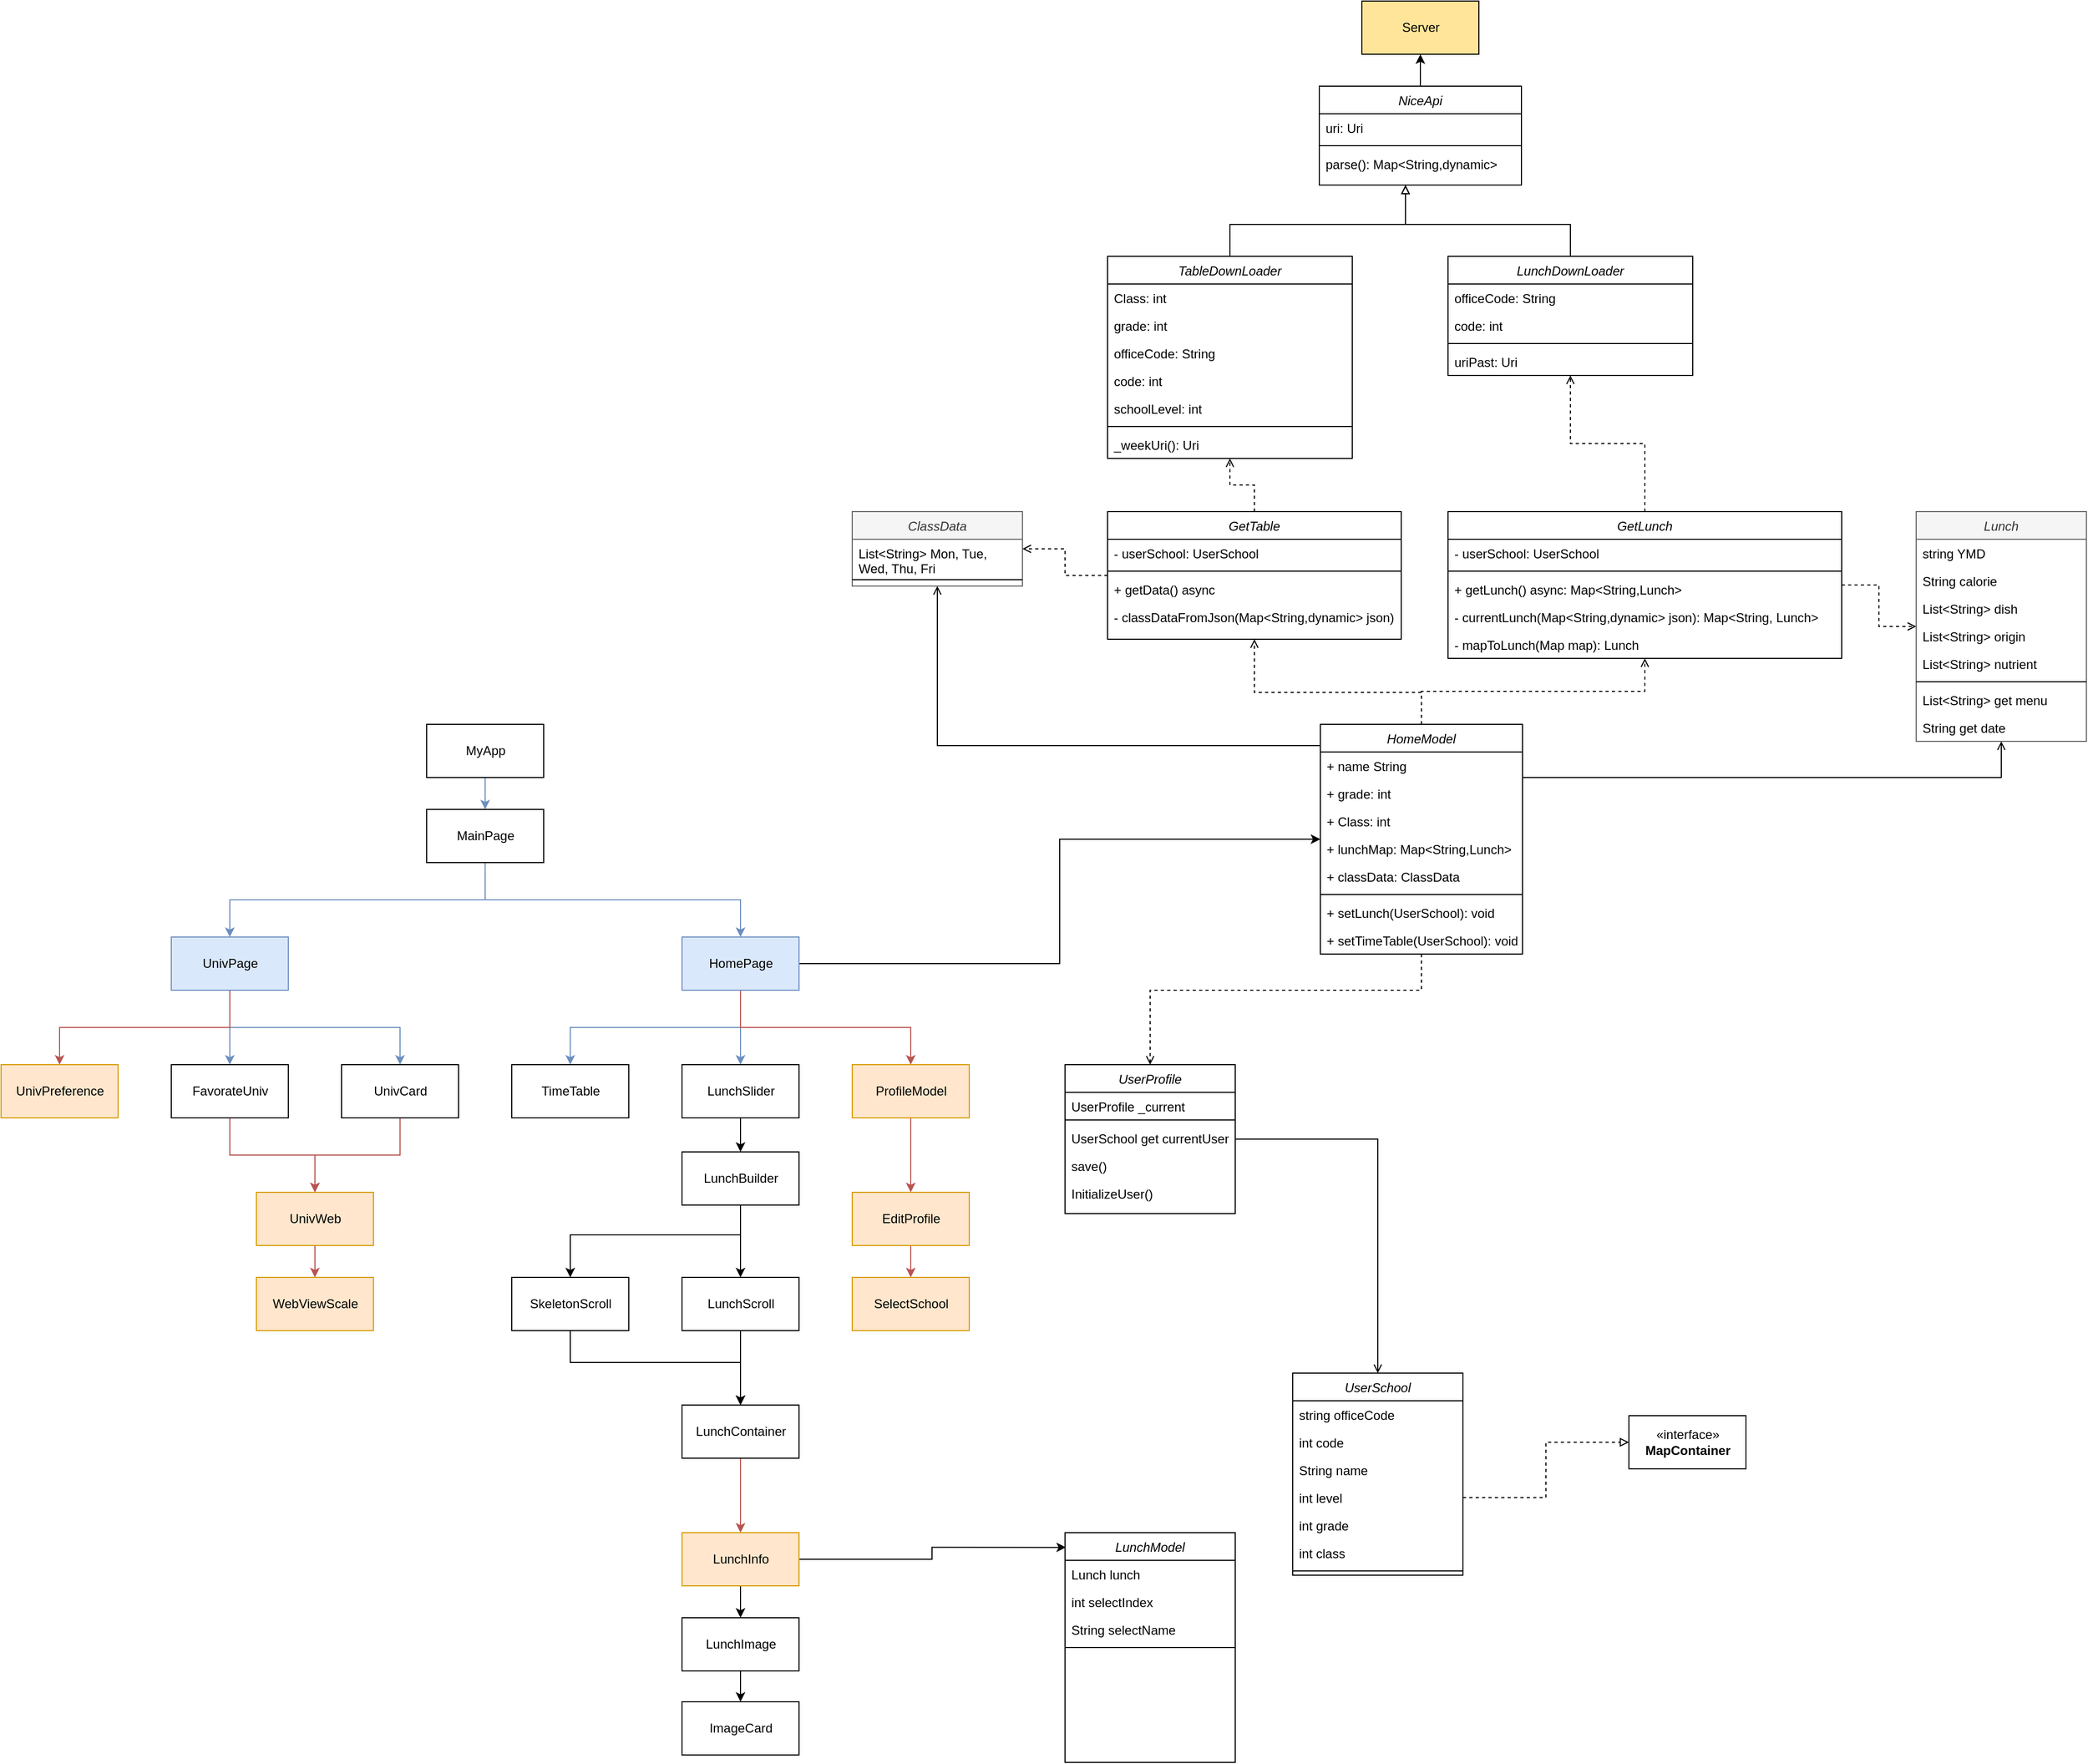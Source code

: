 <mxfile version="20.2.7" type="github">
  <diagram id="C5RBs43oDa-KdzZeNtuy" name="Page-1">
    <mxGraphModel dx="3332" dy="2103" grid="1" gridSize="10" guides="1" tooltips="1" connect="1" arrows="1" fold="1" page="1" pageScale="1" pageWidth="827" pageHeight="1169" math="0" shadow="0">
      <root>
        <mxCell id="WIyWlLk6GJQsqaUBKTNV-0" />
        <mxCell id="WIyWlLk6GJQsqaUBKTNV-1" parent="WIyWlLk6GJQsqaUBKTNV-0" />
        <mxCell id="Nad7rvxiMuao3qfoeNFn-69" style="edgeStyle=orthogonalEdgeStyle;rounded=0;orthogonalLoop=1;jettySize=auto;html=1;fontColor=default;dashed=1;endArrow=open;endFill=0;" parent="WIyWlLk6GJQsqaUBKTNV-1" source="zkfFHV4jXpPFQw0GAbJ--0" target="Nad7rvxiMuao3qfoeNFn-55" edge="1">
          <mxGeometry relative="1" as="geometry">
            <Array as="points">
              <mxPoint x="455" y="450" />
              <mxPoint x="200" y="450" />
            </Array>
          </mxGeometry>
        </mxCell>
        <mxCell id="BhXDSRWQsR7Hz8QEN3S5-113" style="edgeStyle=orthogonalEdgeStyle;rounded=0;orthogonalLoop=1;jettySize=auto;html=1;endArrow=open;endFill=0;" parent="WIyWlLk6GJQsqaUBKTNV-1" source="zkfFHV4jXpPFQw0GAbJ--0" target="Nad7rvxiMuao3qfoeNFn-20" edge="1">
          <mxGeometry relative="1" as="geometry">
            <Array as="points">
              <mxPoint x="1000" y="250" />
            </Array>
          </mxGeometry>
        </mxCell>
        <mxCell id="BhXDSRWQsR7Hz8QEN3S5-132" style="edgeStyle=orthogonalEdgeStyle;rounded=0;orthogonalLoop=1;jettySize=auto;html=1;endArrow=open;endFill=0;dashed=1;" parent="WIyWlLk6GJQsqaUBKTNV-1" source="zkfFHV4jXpPFQw0GAbJ--0" target="BhXDSRWQsR7Hz8QEN3S5-126" edge="1">
          <mxGeometry relative="1" as="geometry">
            <Array as="points">
              <mxPoint x="455" y="170" />
              <mxPoint x="298" y="170" />
            </Array>
          </mxGeometry>
        </mxCell>
        <mxCell id="BhXDSRWQsR7Hz8QEN3S5-154" style="edgeStyle=orthogonalEdgeStyle;rounded=0;orthogonalLoop=1;jettySize=auto;html=1;dashed=1;endArrow=open;endFill=0;" parent="WIyWlLk6GJQsqaUBKTNV-1" source="zkfFHV4jXpPFQw0GAbJ--0" target="BhXDSRWQsR7Hz8QEN3S5-87" edge="1">
          <mxGeometry relative="1" as="geometry" />
        </mxCell>
        <mxCell id="BhXDSRWQsR7Hz8QEN3S5-156" style="edgeStyle=orthogonalEdgeStyle;rounded=0;orthogonalLoop=1;jettySize=auto;html=1;endArrow=open;endFill=0;" parent="WIyWlLk6GJQsqaUBKTNV-1" source="zkfFHV4jXpPFQw0GAbJ--0" target="Nad7rvxiMuao3qfoeNFn-33" edge="1">
          <mxGeometry relative="1" as="geometry">
            <Array as="points">
              <mxPoint y="220" />
            </Array>
          </mxGeometry>
        </mxCell>
        <mxCell id="zkfFHV4jXpPFQw0GAbJ--0" value="HomeModel" style="swimlane;fontStyle=2;align=center;verticalAlign=top;childLayout=stackLayout;horizontal=1;startSize=26;horizontalStack=0;resizeParent=1;resizeLast=0;collapsible=1;marginBottom=0;rounded=0;shadow=0;strokeWidth=1;" parent="WIyWlLk6GJQsqaUBKTNV-1" vertex="1">
          <mxGeometry x="360" y="200" width="190" height="216" as="geometry">
            <mxRectangle x="230" y="140" width="160" height="26" as="alternateBounds" />
          </mxGeometry>
        </mxCell>
        <mxCell id="zkfFHV4jXpPFQw0GAbJ--1" value="+ name String" style="text;align=left;verticalAlign=top;spacingLeft=4;spacingRight=4;overflow=hidden;rotatable=0;points=[[0,0.5],[1,0.5]];portConstraint=eastwest;" parent="zkfFHV4jXpPFQw0GAbJ--0" vertex="1">
          <mxGeometry y="26" width="190" height="26" as="geometry" />
        </mxCell>
        <mxCell id="zkfFHV4jXpPFQw0GAbJ--2" value="+ grade: int" style="text;align=left;verticalAlign=top;spacingLeft=4;spacingRight=4;overflow=hidden;rotatable=0;points=[[0,0.5],[1,0.5]];portConstraint=eastwest;rounded=0;shadow=0;html=0;" parent="zkfFHV4jXpPFQw0GAbJ--0" vertex="1">
          <mxGeometry y="52" width="190" height="26" as="geometry" />
        </mxCell>
        <mxCell id="zkfFHV4jXpPFQw0GAbJ--3" value="+ Class: int" style="text;align=left;verticalAlign=top;spacingLeft=4;spacingRight=4;overflow=hidden;rotatable=0;points=[[0,0.5],[1,0.5]];portConstraint=eastwest;rounded=0;shadow=0;html=0;" parent="zkfFHV4jXpPFQw0GAbJ--0" vertex="1">
          <mxGeometry y="78" width="190" height="26" as="geometry" />
        </mxCell>
        <mxCell id="Nad7rvxiMuao3qfoeNFn-1" value="+ lunchMap: Map&lt;String,Lunch&gt;" style="text;align=left;verticalAlign=top;spacingLeft=4;spacingRight=4;overflow=hidden;rotatable=0;points=[[0,0.5],[1,0.5]];portConstraint=eastwest;rounded=0;shadow=0;html=0;" parent="zkfFHV4jXpPFQw0GAbJ--0" vertex="1">
          <mxGeometry y="104" width="190" height="26" as="geometry" />
        </mxCell>
        <mxCell id="Nad7rvxiMuao3qfoeNFn-2" value="+ classData: ClassData" style="text;align=left;verticalAlign=top;spacingLeft=4;spacingRight=4;overflow=hidden;rotatable=0;points=[[0,0.5],[1,0.5]];portConstraint=eastwest;rounded=0;shadow=0;html=0;" parent="zkfFHV4jXpPFQw0GAbJ--0" vertex="1">
          <mxGeometry y="130" width="190" height="26" as="geometry" />
        </mxCell>
        <mxCell id="zkfFHV4jXpPFQw0GAbJ--4" value="" style="line;html=1;strokeWidth=1;align=left;verticalAlign=middle;spacingTop=-1;spacingLeft=3;spacingRight=3;rotatable=0;labelPosition=right;points=[];portConstraint=eastwest;" parent="zkfFHV4jXpPFQw0GAbJ--0" vertex="1">
          <mxGeometry y="156" width="190" height="8" as="geometry" />
        </mxCell>
        <mxCell id="Nad7rvxiMuao3qfoeNFn-3" value="+ setLunch(UserSchool): void" style="text;align=left;verticalAlign=top;spacingLeft=4;spacingRight=4;overflow=hidden;rotatable=0;points=[[0,0.5],[1,0.5]];portConstraint=eastwest;" parent="zkfFHV4jXpPFQw0GAbJ--0" vertex="1">
          <mxGeometry y="164" width="190" height="26" as="geometry" />
        </mxCell>
        <mxCell id="zkfFHV4jXpPFQw0GAbJ--5" value="+ setTimeTable(UserSchool): void" style="text;align=left;verticalAlign=top;spacingLeft=4;spacingRight=4;overflow=hidden;rotatable=0;points=[[0,0.5],[1,0.5]];portConstraint=eastwest;" parent="zkfFHV4jXpPFQw0GAbJ--0" vertex="1">
          <mxGeometry y="190" width="190" height="26" as="geometry" />
        </mxCell>
        <mxCell id="Nad7rvxiMuao3qfoeNFn-20" value="Lunch" style="swimlane;fontStyle=2;align=center;verticalAlign=top;childLayout=stackLayout;horizontal=1;startSize=26;horizontalStack=0;resizeParent=1;resizeLast=0;collapsible=1;marginBottom=0;rounded=0;shadow=0;strokeWidth=1;fillColor=#f5f5f5;strokeColor=#666666;fontColor=#333333;" parent="WIyWlLk6GJQsqaUBKTNV-1" vertex="1">
          <mxGeometry x="920" width="160" height="216" as="geometry">
            <mxRectangle x="230" y="140" width="160" height="26" as="alternateBounds" />
          </mxGeometry>
        </mxCell>
        <mxCell id="Nad7rvxiMuao3qfoeNFn-21" value="string YMD" style="text;align=left;verticalAlign=top;spacingLeft=4;spacingRight=4;overflow=hidden;rotatable=0;points=[[0,0.5],[1,0.5]];portConstraint=eastwest;" parent="Nad7rvxiMuao3qfoeNFn-20" vertex="1">
          <mxGeometry y="26" width="160" height="26" as="geometry" />
        </mxCell>
        <mxCell id="Nad7rvxiMuao3qfoeNFn-24" value="String calorie" style="text;align=left;verticalAlign=top;spacingLeft=4;spacingRight=4;overflow=hidden;rotatable=0;points=[[0,0.5],[1,0.5]];portConstraint=eastwest;rounded=0;shadow=0;html=0;" parent="Nad7rvxiMuao3qfoeNFn-20" vertex="1">
          <mxGeometry y="52" width="160" height="26" as="geometry" />
        </mxCell>
        <mxCell id="Nad7rvxiMuao3qfoeNFn-22" value="List&lt;String&gt; dish" style="text;align=left;verticalAlign=top;spacingLeft=4;spacingRight=4;overflow=hidden;rotatable=0;points=[[0,0.5],[1,0.5]];portConstraint=eastwest;rounded=0;shadow=0;html=0;" parent="Nad7rvxiMuao3qfoeNFn-20" vertex="1">
          <mxGeometry y="78" width="160" height="26" as="geometry" />
        </mxCell>
        <mxCell id="Nad7rvxiMuao3qfoeNFn-23" value="List&lt;String&gt; origin" style="text;align=left;verticalAlign=top;spacingLeft=4;spacingRight=4;overflow=hidden;rotatable=0;points=[[0,0.5],[1,0.5]];portConstraint=eastwest;rounded=0;shadow=0;html=0;" parent="Nad7rvxiMuao3qfoeNFn-20" vertex="1">
          <mxGeometry y="104" width="160" height="26" as="geometry" />
        </mxCell>
        <mxCell id="Nad7rvxiMuao3qfoeNFn-25" value="List&lt;String&gt; nutrient" style="text;align=left;verticalAlign=top;spacingLeft=4;spacingRight=4;overflow=hidden;rotatable=0;points=[[0,0.5],[1,0.5]];portConstraint=eastwest;rounded=0;shadow=0;html=0;" parent="Nad7rvxiMuao3qfoeNFn-20" vertex="1">
          <mxGeometry y="130" width="160" height="26" as="geometry" />
        </mxCell>
        <mxCell id="Nad7rvxiMuao3qfoeNFn-26" value="" style="line;html=1;strokeWidth=1;align=left;verticalAlign=middle;spacingTop=-1;spacingLeft=3;spacingRight=3;rotatable=0;labelPosition=right;points=[];portConstraint=eastwest;" parent="Nad7rvxiMuao3qfoeNFn-20" vertex="1">
          <mxGeometry y="156" width="160" height="8" as="geometry" />
        </mxCell>
        <mxCell id="Nad7rvxiMuao3qfoeNFn-27" value="List&lt;String&gt; get menu" style="text;align=left;verticalAlign=top;spacingLeft=4;spacingRight=4;overflow=hidden;rotatable=0;points=[[0,0.5],[1,0.5]];portConstraint=eastwest;" parent="Nad7rvxiMuao3qfoeNFn-20" vertex="1">
          <mxGeometry y="164" width="160" height="26" as="geometry" />
        </mxCell>
        <mxCell id="Nad7rvxiMuao3qfoeNFn-28" value="String get date" style="text;align=left;verticalAlign=top;spacingLeft=4;spacingRight=4;overflow=hidden;rotatable=0;points=[[0,0.5],[1,0.5]];portConstraint=eastwest;" parent="Nad7rvxiMuao3qfoeNFn-20" vertex="1">
          <mxGeometry y="190" width="160" height="26" as="geometry" />
        </mxCell>
        <mxCell id="Nad7rvxiMuao3qfoeNFn-33" value="ClassData" style="swimlane;fontStyle=2;align=center;verticalAlign=top;childLayout=stackLayout;horizontal=1;startSize=26;horizontalStack=0;resizeParent=1;resizeLast=0;collapsible=1;marginBottom=0;rounded=0;shadow=0;strokeWidth=1;fillColor=#f5f5f5;fontColor=#333333;strokeColor=#666666;" parent="WIyWlLk6GJQsqaUBKTNV-1" vertex="1">
          <mxGeometry x="-80" width="160" height="70" as="geometry">
            <mxRectangle x="230" y="140" width="160" height="26" as="alternateBounds" />
          </mxGeometry>
        </mxCell>
        <mxCell id="Nad7rvxiMuao3qfoeNFn-34" value="List&lt;String&gt; Mon, Tue, &#xa;Wed, Thu, Fri" style="text;align=left;verticalAlign=top;spacingLeft=4;spacingRight=4;overflow=hidden;rotatable=0;points=[[0,0.5],[1,0.5]];portConstraint=eastwest;" parent="Nad7rvxiMuao3qfoeNFn-33" vertex="1">
          <mxGeometry y="26" width="160" height="34" as="geometry" />
        </mxCell>
        <mxCell id="Nad7rvxiMuao3qfoeNFn-39" value="" style="line;html=1;strokeWidth=1;align=left;verticalAlign=middle;spacingTop=-1;spacingLeft=3;spacingRight=3;rotatable=0;labelPosition=right;points=[];portConstraint=eastwest;" parent="Nad7rvxiMuao3qfoeNFn-33" vertex="1">
          <mxGeometry y="60" width="160" height="8" as="geometry" />
        </mxCell>
        <mxCell id="Nad7rvxiMuao3qfoeNFn-45" value="UserSchool" style="swimlane;fontStyle=2;align=center;verticalAlign=top;childLayout=stackLayout;horizontal=1;startSize=26;horizontalStack=0;resizeParent=1;resizeLast=0;collapsible=1;marginBottom=0;rounded=0;shadow=0;strokeWidth=1;" parent="WIyWlLk6GJQsqaUBKTNV-1" vertex="1">
          <mxGeometry x="334" y="810" width="160" height="190" as="geometry">
            <mxRectangle x="230" y="140" width="160" height="26" as="alternateBounds" />
          </mxGeometry>
        </mxCell>
        <mxCell id="Nad7rvxiMuao3qfoeNFn-46" value="string officeCode" style="text;align=left;verticalAlign=top;spacingLeft=4;spacingRight=4;overflow=hidden;rotatable=0;points=[[0,0.5],[1,0.5]];portConstraint=eastwest;" parent="Nad7rvxiMuao3qfoeNFn-45" vertex="1">
          <mxGeometry y="26" width="160" height="26" as="geometry" />
        </mxCell>
        <mxCell id="Nad7rvxiMuao3qfoeNFn-47" value="int code" style="text;align=left;verticalAlign=top;spacingLeft=4;spacingRight=4;overflow=hidden;rotatable=0;points=[[0,0.5],[1,0.5]];portConstraint=eastwest;rounded=0;shadow=0;html=0;" parent="Nad7rvxiMuao3qfoeNFn-45" vertex="1">
          <mxGeometry y="52" width="160" height="26" as="geometry" />
        </mxCell>
        <mxCell id="Nad7rvxiMuao3qfoeNFn-48" value="String name" style="text;align=left;verticalAlign=top;spacingLeft=4;spacingRight=4;overflow=hidden;rotatable=0;points=[[0,0.5],[1,0.5]];portConstraint=eastwest;rounded=0;shadow=0;html=0;" parent="Nad7rvxiMuao3qfoeNFn-45" vertex="1">
          <mxGeometry y="78" width="160" height="26" as="geometry" />
        </mxCell>
        <mxCell id="Nad7rvxiMuao3qfoeNFn-49" value="int level" style="text;align=left;verticalAlign=top;spacingLeft=4;spacingRight=4;overflow=hidden;rotatable=0;points=[[0,0.5],[1,0.5]];portConstraint=eastwest;rounded=0;shadow=0;html=0;" parent="Nad7rvxiMuao3qfoeNFn-45" vertex="1">
          <mxGeometry y="104" width="160" height="26" as="geometry" />
        </mxCell>
        <mxCell id="Nad7rvxiMuao3qfoeNFn-54" value="int grade" style="text;align=left;verticalAlign=top;spacingLeft=4;spacingRight=4;overflow=hidden;rotatable=0;points=[[0,0.5],[1,0.5]];portConstraint=eastwest;rounded=0;shadow=0;html=0;" parent="Nad7rvxiMuao3qfoeNFn-45" vertex="1">
          <mxGeometry y="130" width="160" height="26" as="geometry" />
        </mxCell>
        <mxCell id="Nad7rvxiMuao3qfoeNFn-50" value="int class" style="text;align=left;verticalAlign=top;spacingLeft=4;spacingRight=4;overflow=hidden;rotatable=0;points=[[0,0.5],[1,0.5]];portConstraint=eastwest;rounded=0;shadow=0;html=0;" parent="Nad7rvxiMuao3qfoeNFn-45" vertex="1">
          <mxGeometry y="156" width="160" height="26" as="geometry" />
        </mxCell>
        <mxCell id="Nad7rvxiMuao3qfoeNFn-51" value="" style="line;html=1;strokeWidth=1;align=left;verticalAlign=middle;spacingTop=-1;spacingLeft=3;spacingRight=3;rotatable=0;labelPosition=right;points=[];portConstraint=eastwest;" parent="Nad7rvxiMuao3qfoeNFn-45" vertex="1">
          <mxGeometry y="182" width="160" height="8" as="geometry" />
        </mxCell>
        <mxCell id="BhXDSRWQsR7Hz8QEN3S5-121" style="edgeStyle=orthogonalEdgeStyle;rounded=0;orthogonalLoop=1;jettySize=auto;html=1;endArrow=open;endFill=0;" parent="WIyWlLk6GJQsqaUBKTNV-1" source="Nad7rvxiMuao3qfoeNFn-55" target="Nad7rvxiMuao3qfoeNFn-45" edge="1">
          <mxGeometry relative="1" as="geometry" />
        </mxCell>
        <mxCell id="Nad7rvxiMuao3qfoeNFn-55" value="UserProfile" style="swimlane;fontStyle=2;align=center;verticalAlign=top;childLayout=stackLayout;horizontal=1;startSize=26;horizontalStack=0;resizeParent=1;resizeLast=0;collapsible=1;marginBottom=0;rounded=0;shadow=0;strokeWidth=1;" parent="WIyWlLk6GJQsqaUBKTNV-1" vertex="1">
          <mxGeometry x="120" y="520" width="160" height="140" as="geometry">
            <mxRectangle x="230" y="140" width="160" height="26" as="alternateBounds" />
          </mxGeometry>
        </mxCell>
        <mxCell id="Nad7rvxiMuao3qfoeNFn-56" value="UserProfile _current" style="text;align=left;verticalAlign=top;spacingLeft=4;spacingRight=4;overflow=hidden;rotatable=0;points=[[0,0.5],[1,0.5]];portConstraint=eastwest;" parent="Nad7rvxiMuao3qfoeNFn-55" vertex="1">
          <mxGeometry y="26" width="160" height="22" as="geometry" />
        </mxCell>
        <mxCell id="Nad7rvxiMuao3qfoeNFn-62" value="" style="line;html=1;strokeWidth=1;align=left;verticalAlign=middle;spacingTop=-1;spacingLeft=3;spacingRight=3;rotatable=0;labelPosition=right;points=[];portConstraint=eastwest;" parent="Nad7rvxiMuao3qfoeNFn-55" vertex="1">
          <mxGeometry y="48" width="160" height="8" as="geometry" />
        </mxCell>
        <mxCell id="Nad7rvxiMuao3qfoeNFn-66" value="UserSchool get currentUser" style="text;align=left;verticalAlign=top;spacingLeft=4;spacingRight=4;overflow=hidden;rotatable=0;points=[[0,0.5],[1,0.5]];portConstraint=eastwest;" parent="Nad7rvxiMuao3qfoeNFn-55" vertex="1">
          <mxGeometry y="56" width="160" height="26" as="geometry" />
        </mxCell>
        <mxCell id="Nad7rvxiMuao3qfoeNFn-67" value="save()" style="text;align=left;verticalAlign=top;spacingLeft=4;spacingRight=4;overflow=hidden;rotatable=0;points=[[0,0.5],[1,0.5]];portConstraint=eastwest;" parent="Nad7rvxiMuao3qfoeNFn-55" vertex="1">
          <mxGeometry y="82" width="160" height="26" as="geometry" />
        </mxCell>
        <mxCell id="Nad7rvxiMuao3qfoeNFn-68" value="InitializeUser()" style="text;align=left;verticalAlign=top;spacingLeft=4;spacingRight=4;overflow=hidden;rotatable=0;points=[[0,0.5],[1,0.5]];portConstraint=eastwest;" parent="Nad7rvxiMuao3qfoeNFn-55" vertex="1">
          <mxGeometry y="108" width="160" height="26" as="geometry" />
        </mxCell>
        <mxCell id="Nad7rvxiMuao3qfoeNFn-79" value="«interface»&lt;br&gt;&lt;b&gt;MapContainer&lt;/b&gt;" style="html=1;fontColor=default;" parent="WIyWlLk6GJQsqaUBKTNV-1" vertex="1">
          <mxGeometry x="650" y="850" width="110" height="50" as="geometry" />
        </mxCell>
        <mxCell id="Nad7rvxiMuao3qfoeNFn-82" style="edgeStyle=orthogonalEdgeStyle;rounded=0;orthogonalLoop=1;jettySize=auto;html=1;entryX=0;entryY=0.5;entryDx=0;entryDy=0;fontColor=default;endArrow=block;endFill=0;dashed=1;" parent="WIyWlLk6GJQsqaUBKTNV-1" source="Nad7rvxiMuao3qfoeNFn-49" target="Nad7rvxiMuao3qfoeNFn-79" edge="1">
          <mxGeometry relative="1" as="geometry" />
        </mxCell>
        <mxCell id="Nad7rvxiMuao3qfoeNFn-105" style="edgeStyle=orthogonalEdgeStyle;rounded=0;orthogonalLoop=1;jettySize=auto;html=1;entryX=0.5;entryY=0;entryDx=0;entryDy=0;fontColor=default;endArrow=classic;endFill=1;fillColor=#dae8fc;strokeColor=#6c8ebf;exitX=0.5;exitY=1;exitDx=0;exitDy=0;" parent="WIyWlLk6GJQsqaUBKTNV-1" source="Nad7rvxiMuao3qfoeNFn-101" target="Nad7rvxiMuao3qfoeNFn-104" edge="1">
          <mxGeometry relative="1" as="geometry" />
        </mxCell>
        <mxCell id="Nad7rvxiMuao3qfoeNFn-106" style="edgeStyle=orthogonalEdgeStyle;rounded=0;orthogonalLoop=1;jettySize=auto;html=1;entryX=0.5;entryY=0;entryDx=0;entryDy=0;fontColor=default;endArrow=classic;endFill=1;fillColor=#dae8fc;strokeColor=#6c8ebf;" parent="WIyWlLk6GJQsqaUBKTNV-1" source="Nad7rvxiMuao3qfoeNFn-101" target="Nad7rvxiMuao3qfoeNFn-103" edge="1">
          <mxGeometry relative="1" as="geometry" />
        </mxCell>
        <mxCell id="Nad7rvxiMuao3qfoeNFn-121" style="edgeStyle=orthogonalEdgeStyle;rounded=0;orthogonalLoop=1;jettySize=auto;html=1;entryX=0.5;entryY=0;entryDx=0;entryDy=0;fontColor=default;endArrow=classic;endFill=1;fillColor=#f8cecc;strokeColor=#b85450;exitX=0.5;exitY=1;exitDx=0;exitDy=0;" parent="WIyWlLk6GJQsqaUBKTNV-1" source="Nad7rvxiMuao3qfoeNFn-101" target="Nad7rvxiMuao3qfoeNFn-120" edge="1">
          <mxGeometry relative="1" as="geometry" />
        </mxCell>
        <mxCell id="BhXDSRWQsR7Hz8QEN3S5-155" style="edgeStyle=orthogonalEdgeStyle;rounded=0;orthogonalLoop=1;jettySize=auto;html=1;endArrow=classic;endFill=1;" parent="WIyWlLk6GJQsqaUBKTNV-1" source="Nad7rvxiMuao3qfoeNFn-101" target="zkfFHV4jXpPFQw0GAbJ--0" edge="1">
          <mxGeometry relative="1" as="geometry" />
        </mxCell>
        <mxCell id="Nad7rvxiMuao3qfoeNFn-101" value="HomePage" style="html=1;fillColor=#dae8fc;strokeColor=#6c8ebf;" parent="WIyWlLk6GJQsqaUBKTNV-1" vertex="1">
          <mxGeometry x="-240" y="400" width="110" height="50" as="geometry" />
        </mxCell>
        <mxCell id="BhXDSRWQsR7Hz8QEN3S5-3" style="edgeStyle=orthogonalEdgeStyle;rounded=0;orthogonalLoop=1;jettySize=auto;html=1;entryX=0.5;entryY=0;entryDx=0;entryDy=0;" parent="WIyWlLk6GJQsqaUBKTNV-1" source="Nad7rvxiMuao3qfoeNFn-103" target="BhXDSRWQsR7Hz8QEN3S5-0" edge="1">
          <mxGeometry relative="1" as="geometry" />
        </mxCell>
        <mxCell id="Nad7rvxiMuao3qfoeNFn-103" value="LunchSlider" style="html=1;fontColor=default;" parent="WIyWlLk6GJQsqaUBKTNV-1" vertex="1">
          <mxGeometry x="-240" y="520" width="110" height="50" as="geometry" />
        </mxCell>
        <mxCell id="Nad7rvxiMuao3qfoeNFn-104" value="TimeTable" style="html=1;fontColor=default;" parent="WIyWlLk6GJQsqaUBKTNV-1" vertex="1">
          <mxGeometry x="-400" y="520" width="110" height="50" as="geometry" />
        </mxCell>
        <mxCell id="Nad7rvxiMuao3qfoeNFn-119" style="edgeStyle=orthogonalEdgeStyle;rounded=0;orthogonalLoop=1;jettySize=auto;html=1;entryX=0.5;entryY=0;entryDx=0;entryDy=0;fontColor=default;endArrow=classic;endFill=1;fillColor=#dae8fc;strokeColor=#6c8ebf;" parent="WIyWlLk6GJQsqaUBKTNV-1" source="Nad7rvxiMuao3qfoeNFn-107" target="Nad7rvxiMuao3qfoeNFn-111" edge="1">
          <mxGeometry relative="1" as="geometry" />
        </mxCell>
        <mxCell id="Nad7rvxiMuao3qfoeNFn-107" value="MyApp" style="html=1;fontColor=default;" parent="WIyWlLk6GJQsqaUBKTNV-1" vertex="1">
          <mxGeometry x="-480" y="200" width="110" height="50" as="geometry" />
        </mxCell>
        <mxCell id="Nad7rvxiMuao3qfoeNFn-113" style="edgeStyle=orthogonalEdgeStyle;rounded=0;orthogonalLoop=1;jettySize=auto;html=1;entryX=0.5;entryY=0;entryDx=0;entryDy=0;fontColor=default;endArrow=classic;endFill=1;exitX=0.5;exitY=1;exitDx=0;exitDy=0;fillColor=#dae8fc;strokeColor=#6c8ebf;" parent="WIyWlLk6GJQsqaUBKTNV-1" source="Nad7rvxiMuao3qfoeNFn-111" target="Nad7rvxiMuao3qfoeNFn-101" edge="1">
          <mxGeometry relative="1" as="geometry" />
        </mxCell>
        <mxCell id="Nad7rvxiMuao3qfoeNFn-117" style="edgeStyle=orthogonalEdgeStyle;rounded=0;orthogonalLoop=1;jettySize=auto;html=1;entryX=0.5;entryY=0;entryDx=0;entryDy=0;fontColor=default;endArrow=classic;endFill=1;exitX=0.5;exitY=1;exitDx=0;exitDy=0;fillColor=#dae8fc;strokeColor=#6c8ebf;" parent="WIyWlLk6GJQsqaUBKTNV-1" source="Nad7rvxiMuao3qfoeNFn-111" target="Nad7rvxiMuao3qfoeNFn-116" edge="1">
          <mxGeometry relative="1" as="geometry" />
        </mxCell>
        <mxCell id="Nad7rvxiMuao3qfoeNFn-111" value="MainPage" style="html=1;fontColor=default;" parent="WIyWlLk6GJQsqaUBKTNV-1" vertex="1">
          <mxGeometry x="-480" y="280" width="110" height="50" as="geometry" />
        </mxCell>
        <mxCell id="Nad7rvxiMuao3qfoeNFn-136" style="edgeStyle=orthogonalEdgeStyle;rounded=0;orthogonalLoop=1;jettySize=auto;html=1;entryX=0.5;entryY=0;entryDx=0;entryDy=0;fontColor=default;endArrow=classic;endFill=1;fillColor=#dae8fc;strokeColor=#6c8ebf;exitX=0.5;exitY=1;exitDx=0;exitDy=0;" parent="WIyWlLk6GJQsqaUBKTNV-1" source="Nad7rvxiMuao3qfoeNFn-116" target="Nad7rvxiMuao3qfoeNFn-133" edge="1">
          <mxGeometry relative="1" as="geometry" />
        </mxCell>
        <mxCell id="Nad7rvxiMuao3qfoeNFn-139" style="edgeStyle=orthogonalEdgeStyle;rounded=0;orthogonalLoop=1;jettySize=auto;html=1;entryX=0.5;entryY=0;entryDx=0;entryDy=0;fontColor=default;endArrow=classic;endFill=1;exitX=0.5;exitY=1;exitDx=0;exitDy=0;fillColor=#dae8fc;strokeColor=#6c8ebf;" parent="WIyWlLk6GJQsqaUBKTNV-1" source="Nad7rvxiMuao3qfoeNFn-116" target="Nad7rvxiMuao3qfoeNFn-138" edge="1">
          <mxGeometry relative="1" as="geometry" />
        </mxCell>
        <mxCell id="Nad7rvxiMuao3qfoeNFn-140" style="edgeStyle=orthogonalEdgeStyle;rounded=0;orthogonalLoop=1;jettySize=auto;html=1;entryX=0.5;entryY=0;entryDx=0;entryDy=0;fontColor=default;endArrow=classic;endFill=1;exitX=0.5;exitY=1;exitDx=0;exitDy=0;fillColor=#f8cecc;strokeColor=#b85450;" parent="WIyWlLk6GJQsqaUBKTNV-1" source="Nad7rvxiMuao3qfoeNFn-116" target="Nad7rvxiMuao3qfoeNFn-127" edge="1">
          <mxGeometry relative="1" as="geometry" />
        </mxCell>
        <mxCell id="Nad7rvxiMuao3qfoeNFn-116" value="UnivPage" style="html=1;fillColor=#dae8fc;strokeColor=#6c8ebf;" parent="WIyWlLk6GJQsqaUBKTNV-1" vertex="1">
          <mxGeometry x="-720" y="400" width="110" height="50" as="geometry" />
        </mxCell>
        <mxCell id="Nad7rvxiMuao3qfoeNFn-123" style="edgeStyle=orthogonalEdgeStyle;rounded=0;orthogonalLoop=1;jettySize=auto;html=1;entryX=0.5;entryY=0;entryDx=0;entryDy=0;fontColor=default;endArrow=classic;endFill=1;fillColor=#f8cecc;strokeColor=#b85450;" parent="WIyWlLk6GJQsqaUBKTNV-1" source="Nad7rvxiMuao3qfoeNFn-120" target="Nad7rvxiMuao3qfoeNFn-122" edge="1">
          <mxGeometry relative="1" as="geometry" />
        </mxCell>
        <mxCell id="Nad7rvxiMuao3qfoeNFn-120" value="ProfileModel" style="html=1;fillColor=#ffe6cc;strokeColor=#d79b00;" parent="WIyWlLk6GJQsqaUBKTNV-1" vertex="1">
          <mxGeometry x="-80" y="520" width="110" height="50" as="geometry" />
        </mxCell>
        <mxCell id="Nad7rvxiMuao3qfoeNFn-125" style="edgeStyle=orthogonalEdgeStyle;rounded=0;orthogonalLoop=1;jettySize=auto;html=1;entryX=0.5;entryY=0;entryDx=0;entryDy=0;fontColor=default;endArrow=classic;endFill=1;fillColor=#f8cecc;strokeColor=#b85450;" parent="WIyWlLk6GJQsqaUBKTNV-1" source="Nad7rvxiMuao3qfoeNFn-122" target="Nad7rvxiMuao3qfoeNFn-124" edge="1">
          <mxGeometry relative="1" as="geometry" />
        </mxCell>
        <mxCell id="Nad7rvxiMuao3qfoeNFn-122" value="EditProfile" style="html=1;fillColor=#ffe6cc;strokeColor=#d79b00;" parent="WIyWlLk6GJQsqaUBKTNV-1" vertex="1">
          <mxGeometry x="-80" y="640" width="110" height="50" as="geometry" />
        </mxCell>
        <mxCell id="Nad7rvxiMuao3qfoeNFn-124" value="SelectSchool" style="html=1;fillColor=#ffe6cc;strokeColor=#d79b00;" parent="WIyWlLk6GJQsqaUBKTNV-1" vertex="1">
          <mxGeometry x="-80" y="720" width="110" height="50" as="geometry" />
        </mxCell>
        <mxCell id="Nad7rvxiMuao3qfoeNFn-131" style="edgeStyle=orthogonalEdgeStyle;rounded=0;orthogonalLoop=1;jettySize=auto;html=1;entryX=0.5;entryY=0;entryDx=0;entryDy=0;fontColor=default;endArrow=classic;endFill=1;fillColor=#f8cecc;strokeColor=#b85450;" parent="WIyWlLk6GJQsqaUBKTNV-1" source="Nad7rvxiMuao3qfoeNFn-126" target="Nad7rvxiMuao3qfoeNFn-128" edge="1">
          <mxGeometry relative="1" as="geometry" />
        </mxCell>
        <mxCell id="Nad7rvxiMuao3qfoeNFn-126" value="UnivWeb" style="html=1;fillColor=#ffe6cc;strokeColor=#d79b00;" parent="WIyWlLk6GJQsqaUBKTNV-1" vertex="1">
          <mxGeometry x="-640" y="640" width="110" height="50" as="geometry" />
        </mxCell>
        <mxCell id="Nad7rvxiMuao3qfoeNFn-127" value="UnivPreference" style="html=1;fillColor=#ffe6cc;strokeColor=#d79b00;" parent="WIyWlLk6GJQsqaUBKTNV-1" vertex="1">
          <mxGeometry x="-880" y="520" width="110" height="50" as="geometry" />
        </mxCell>
        <mxCell id="Nad7rvxiMuao3qfoeNFn-128" value="WebViewScale" style="html=1;fillColor=#ffe6cc;strokeColor=#d79b00;" parent="WIyWlLk6GJQsqaUBKTNV-1" vertex="1">
          <mxGeometry x="-640" y="720" width="110" height="50" as="geometry" />
        </mxCell>
        <mxCell id="Nad7rvxiMuao3qfoeNFn-134" style="edgeStyle=orthogonalEdgeStyle;rounded=0;orthogonalLoop=1;jettySize=auto;html=1;entryX=0.5;entryY=0;entryDx=0;entryDy=0;fontColor=default;endArrow=classic;endFill=1;fillColor=#f8cecc;strokeColor=#b85450;" parent="WIyWlLk6GJQsqaUBKTNV-1" source="Nad7rvxiMuao3qfoeNFn-133" target="Nad7rvxiMuao3qfoeNFn-126" edge="1">
          <mxGeometry relative="1" as="geometry" />
        </mxCell>
        <mxCell id="Nad7rvxiMuao3qfoeNFn-133" value="UnivCard" style="html=1;fontColor=default;" parent="WIyWlLk6GJQsqaUBKTNV-1" vertex="1">
          <mxGeometry x="-560" y="520" width="110" height="50" as="geometry" />
        </mxCell>
        <mxCell id="Nad7rvxiMuao3qfoeNFn-142" style="edgeStyle=orthogonalEdgeStyle;rounded=0;orthogonalLoop=1;jettySize=auto;html=1;entryX=0.5;entryY=0;entryDx=0;entryDy=0;fontColor=default;endArrow=classic;endFill=1;exitX=0.5;exitY=1;exitDx=0;exitDy=0;fillColor=#f8cecc;strokeColor=#b85450;" parent="WIyWlLk6GJQsqaUBKTNV-1" source="Nad7rvxiMuao3qfoeNFn-138" target="Nad7rvxiMuao3qfoeNFn-126" edge="1">
          <mxGeometry relative="1" as="geometry" />
        </mxCell>
        <mxCell id="Nad7rvxiMuao3qfoeNFn-138" value="FavorateUniv" style="html=1;" parent="WIyWlLk6GJQsqaUBKTNV-1" vertex="1">
          <mxGeometry x="-720" y="520" width="110" height="50" as="geometry" />
        </mxCell>
        <mxCell id="BhXDSRWQsR7Hz8QEN3S5-4" style="edgeStyle=orthogonalEdgeStyle;rounded=0;orthogonalLoop=1;jettySize=auto;html=1;" parent="WIyWlLk6GJQsqaUBKTNV-1" source="BhXDSRWQsR7Hz8QEN3S5-0" target="BhXDSRWQsR7Hz8QEN3S5-2" edge="1">
          <mxGeometry relative="1" as="geometry" />
        </mxCell>
        <mxCell id="BhXDSRWQsR7Hz8QEN3S5-5" style="edgeStyle=orthogonalEdgeStyle;rounded=0;orthogonalLoop=1;jettySize=auto;html=1;entryX=0.5;entryY=0;entryDx=0;entryDy=0;" parent="WIyWlLk6GJQsqaUBKTNV-1" source="BhXDSRWQsR7Hz8QEN3S5-0" target="BhXDSRWQsR7Hz8QEN3S5-1" edge="1">
          <mxGeometry relative="1" as="geometry">
            <Array as="points">
              <mxPoint x="-185" y="680" />
              <mxPoint x="-345" y="680" />
            </Array>
          </mxGeometry>
        </mxCell>
        <mxCell id="BhXDSRWQsR7Hz8QEN3S5-0" value="LunchBuilder" style="html=1;fontColor=default;" parent="WIyWlLk6GJQsqaUBKTNV-1" vertex="1">
          <mxGeometry x="-240" y="602" width="110" height="50" as="geometry" />
        </mxCell>
        <mxCell id="BhXDSRWQsR7Hz8QEN3S5-8" style="edgeStyle=orthogonalEdgeStyle;rounded=0;orthogonalLoop=1;jettySize=auto;html=1;" parent="WIyWlLk6GJQsqaUBKTNV-1" source="BhXDSRWQsR7Hz8QEN3S5-1" target="BhXDSRWQsR7Hz8QEN3S5-6" edge="1">
          <mxGeometry relative="1" as="geometry">
            <Array as="points">
              <mxPoint x="-345" y="800" />
              <mxPoint x="-185" y="800" />
            </Array>
          </mxGeometry>
        </mxCell>
        <mxCell id="BhXDSRWQsR7Hz8QEN3S5-1" value="SkeletonScroll" style="html=1;fontColor=default;" parent="WIyWlLk6GJQsqaUBKTNV-1" vertex="1">
          <mxGeometry x="-400" y="720" width="110" height="50" as="geometry" />
        </mxCell>
        <mxCell id="BhXDSRWQsR7Hz8QEN3S5-7" style="edgeStyle=orthogonalEdgeStyle;rounded=0;orthogonalLoop=1;jettySize=auto;html=1;" parent="WIyWlLk6GJQsqaUBKTNV-1" source="BhXDSRWQsR7Hz8QEN3S5-2" target="BhXDSRWQsR7Hz8QEN3S5-6" edge="1">
          <mxGeometry relative="1" as="geometry" />
        </mxCell>
        <mxCell id="BhXDSRWQsR7Hz8QEN3S5-2" value="LunchScroll" style="html=1;fontColor=default;" parent="WIyWlLk6GJQsqaUBKTNV-1" vertex="1">
          <mxGeometry x="-240" y="720" width="110" height="50" as="geometry" />
        </mxCell>
        <mxCell id="BhXDSRWQsR7Hz8QEN3S5-10" style="edgeStyle=orthogonalEdgeStyle;rounded=0;orthogonalLoop=1;jettySize=auto;html=1;fillColor=#f8cecc;strokeColor=#b85450;" parent="WIyWlLk6GJQsqaUBKTNV-1" source="BhXDSRWQsR7Hz8QEN3S5-6" target="BhXDSRWQsR7Hz8QEN3S5-9" edge="1">
          <mxGeometry relative="1" as="geometry" />
        </mxCell>
        <mxCell id="BhXDSRWQsR7Hz8QEN3S5-6" value="LunchContainer" style="html=1;fontColor=default;" parent="WIyWlLk6GJQsqaUBKTNV-1" vertex="1">
          <mxGeometry x="-240" y="840" width="110" height="50" as="geometry" />
        </mxCell>
        <mxCell id="BhXDSRWQsR7Hz8QEN3S5-12" style="edgeStyle=orthogonalEdgeStyle;rounded=0;orthogonalLoop=1;jettySize=auto;html=1;entryX=0.5;entryY=0;entryDx=0;entryDy=0;" parent="WIyWlLk6GJQsqaUBKTNV-1" source="BhXDSRWQsR7Hz8QEN3S5-9" target="BhXDSRWQsR7Hz8QEN3S5-11" edge="1">
          <mxGeometry relative="1" as="geometry" />
        </mxCell>
        <mxCell id="BhXDSRWQsR7Hz8QEN3S5-27" style="edgeStyle=orthogonalEdgeStyle;rounded=0;orthogonalLoop=1;jettySize=auto;html=1;entryX=0.006;entryY=0.064;entryDx=0;entryDy=0;entryPerimeter=0;" parent="WIyWlLk6GJQsqaUBKTNV-1" source="BhXDSRWQsR7Hz8QEN3S5-9" target="BhXDSRWQsR7Hz8QEN3S5-16" edge="1">
          <mxGeometry relative="1" as="geometry" />
        </mxCell>
        <mxCell id="BhXDSRWQsR7Hz8QEN3S5-9" value="LunchInfo" style="html=1;fillColor=#ffe6cc;strokeColor=#d79b00;" parent="WIyWlLk6GJQsqaUBKTNV-1" vertex="1">
          <mxGeometry x="-240" y="960" width="110" height="50" as="geometry" />
        </mxCell>
        <mxCell id="BhXDSRWQsR7Hz8QEN3S5-15" style="edgeStyle=orthogonalEdgeStyle;rounded=0;orthogonalLoop=1;jettySize=auto;html=1;entryX=0.5;entryY=0;entryDx=0;entryDy=0;" parent="WIyWlLk6GJQsqaUBKTNV-1" source="BhXDSRWQsR7Hz8QEN3S5-11" target="BhXDSRWQsR7Hz8QEN3S5-13" edge="1">
          <mxGeometry relative="1" as="geometry" />
        </mxCell>
        <mxCell id="BhXDSRWQsR7Hz8QEN3S5-11" value="LunchImage" style="html=1;fontColor=default;" parent="WIyWlLk6GJQsqaUBKTNV-1" vertex="1">
          <mxGeometry x="-240" y="1040" width="110" height="50" as="geometry" />
        </mxCell>
        <mxCell id="BhXDSRWQsR7Hz8QEN3S5-13" value="ImageCard" style="html=1;fontColor=default;" parent="WIyWlLk6GJQsqaUBKTNV-1" vertex="1">
          <mxGeometry x="-240" y="1119" width="110" height="50" as="geometry" />
        </mxCell>
        <mxCell id="BhXDSRWQsR7Hz8QEN3S5-16" value="LunchModel" style="swimlane;fontStyle=2;align=center;verticalAlign=top;childLayout=stackLayout;horizontal=1;startSize=26;horizontalStack=0;resizeParent=1;resizeLast=0;collapsible=1;marginBottom=0;rounded=0;shadow=0;strokeWidth=1;" parent="WIyWlLk6GJQsqaUBKTNV-1" vertex="1">
          <mxGeometry x="120" y="960" width="160" height="216" as="geometry">
            <mxRectangle x="230" y="140" width="160" height="26" as="alternateBounds" />
          </mxGeometry>
        </mxCell>
        <mxCell id="BhXDSRWQsR7Hz8QEN3S5-17" value="Lunch lunch" style="text;align=left;verticalAlign=top;spacingLeft=4;spacingRight=4;overflow=hidden;rotatable=0;points=[[0,0.5],[1,0.5]];portConstraint=eastwest;" parent="BhXDSRWQsR7Hz8QEN3S5-16" vertex="1">
          <mxGeometry y="26" width="160" height="26" as="geometry" />
        </mxCell>
        <mxCell id="BhXDSRWQsR7Hz8QEN3S5-18" value="int selectIndex" style="text;align=left;verticalAlign=top;spacingLeft=4;spacingRight=4;overflow=hidden;rotatable=0;points=[[0,0.5],[1,0.5]];portConstraint=eastwest;rounded=0;shadow=0;html=0;" parent="BhXDSRWQsR7Hz8QEN3S5-16" vertex="1">
          <mxGeometry y="52" width="160" height="26" as="geometry" />
        </mxCell>
        <mxCell id="BhXDSRWQsR7Hz8QEN3S5-19" value="String selectName" style="text;align=left;verticalAlign=top;spacingLeft=4;spacingRight=4;overflow=hidden;rotatable=0;points=[[0,0.5],[1,0.5]];portConstraint=eastwest;rounded=0;shadow=0;html=0;" parent="BhXDSRWQsR7Hz8QEN3S5-16" vertex="1">
          <mxGeometry y="78" width="160" height="26" as="geometry" />
        </mxCell>
        <mxCell id="BhXDSRWQsR7Hz8QEN3S5-22" value="" style="line;html=1;strokeWidth=1;align=left;verticalAlign=middle;spacingTop=-1;spacingLeft=3;spacingRight=3;rotatable=0;labelPosition=right;points=[];portConstraint=eastwest;" parent="BhXDSRWQsR7Hz8QEN3S5-16" vertex="1">
          <mxGeometry y="104" width="160" height="8" as="geometry" />
        </mxCell>
        <mxCell id="BhXDSRWQsR7Hz8QEN3S5-102" style="edgeStyle=orthogonalEdgeStyle;rounded=0;orthogonalLoop=1;jettySize=auto;html=1;endArrow=block;endFill=0;exitX=0.5;exitY=0;exitDx=0;exitDy=0;" parent="WIyWlLk6GJQsqaUBKTNV-1" source="BhXDSRWQsR7Hz8QEN3S5-29" target="BhXDSRWQsR7Hz8QEN3S5-51" edge="1">
          <mxGeometry relative="1" as="geometry">
            <Array as="points">
              <mxPoint x="595" y="-270" />
              <mxPoint x="440" y="-270" />
            </Array>
          </mxGeometry>
        </mxCell>
        <mxCell id="BhXDSRWQsR7Hz8QEN3S5-29" value="LunchDownLoader" style="swimlane;fontStyle=2;align=center;verticalAlign=top;childLayout=stackLayout;horizontal=1;startSize=26;horizontalStack=0;resizeParent=1;resizeLast=0;collapsible=1;marginBottom=0;rounded=0;shadow=0;strokeWidth=1;" parent="WIyWlLk6GJQsqaUBKTNV-1" vertex="1">
          <mxGeometry x="480" y="-240" width="230" height="112" as="geometry">
            <mxRectangle x="230" y="140" width="160" height="26" as="alternateBounds" />
          </mxGeometry>
        </mxCell>
        <mxCell id="BhXDSRWQsR7Hz8QEN3S5-31" value="officeCode: String" style="text;align=left;verticalAlign=top;spacingLeft=4;spacingRight=4;overflow=hidden;rotatable=0;points=[[0,0.5],[1,0.5]];portConstraint=eastwest;rounded=0;shadow=0;html=0;" parent="BhXDSRWQsR7Hz8QEN3S5-29" vertex="1">
          <mxGeometry y="26" width="230" height="26" as="geometry" />
        </mxCell>
        <mxCell id="BhXDSRWQsR7Hz8QEN3S5-30" value="code: int" style="text;align=left;verticalAlign=top;spacingLeft=4;spacingRight=4;overflow=hidden;rotatable=0;points=[[0,0.5],[1,0.5]];portConstraint=eastwest;" parent="BhXDSRWQsR7Hz8QEN3S5-29" vertex="1">
          <mxGeometry y="52" width="230" height="26" as="geometry" />
        </mxCell>
        <mxCell id="BhXDSRWQsR7Hz8QEN3S5-35" value="" style="line;html=1;strokeWidth=1;align=left;verticalAlign=middle;spacingTop=-1;spacingLeft=3;spacingRight=3;rotatable=0;labelPosition=right;points=[];portConstraint=eastwest;" parent="BhXDSRWQsR7Hz8QEN3S5-29" vertex="1">
          <mxGeometry y="78" width="230" height="8" as="geometry" />
        </mxCell>
        <mxCell id="BhXDSRWQsR7Hz8QEN3S5-33" value="uriPast: Uri" style="text;align=left;verticalAlign=top;spacingLeft=4;spacingRight=4;overflow=hidden;rotatable=0;points=[[0,0.5],[1,0.5]];portConstraint=eastwest;rounded=0;shadow=0;html=0;" parent="BhXDSRWQsR7Hz8QEN3S5-29" vertex="1">
          <mxGeometry y="86" width="230" height="26" as="geometry" />
        </mxCell>
        <mxCell id="BhXDSRWQsR7Hz8QEN3S5-49" value="Server" style="html=1;fillColor=#FFE599;" parent="WIyWlLk6GJQsqaUBKTNV-1" vertex="1">
          <mxGeometry x="399" y="-480" width="110" height="50" as="geometry" />
        </mxCell>
        <mxCell id="BhXDSRWQsR7Hz8QEN3S5-124" style="edgeStyle=orthogonalEdgeStyle;rounded=0;orthogonalLoop=1;jettySize=auto;html=1;entryX=0.5;entryY=1;entryDx=0;entryDy=0;endArrow=classic;endFill=1;" parent="WIyWlLk6GJQsqaUBKTNV-1" source="BhXDSRWQsR7Hz8QEN3S5-51" target="BhXDSRWQsR7Hz8QEN3S5-49" edge="1">
          <mxGeometry relative="1" as="geometry" />
        </mxCell>
        <mxCell id="BhXDSRWQsR7Hz8QEN3S5-51" value="NiceApi" style="swimlane;fontStyle=2;align=center;verticalAlign=top;childLayout=stackLayout;horizontal=1;startSize=26;horizontalStack=0;resizeParent=1;resizeLast=0;collapsible=1;marginBottom=0;rounded=0;shadow=0;strokeWidth=1;" parent="WIyWlLk6GJQsqaUBKTNV-1" vertex="1">
          <mxGeometry x="359" y="-400" width="190" height="93" as="geometry">
            <mxRectangle x="230" y="140" width="160" height="26" as="alternateBounds" />
          </mxGeometry>
        </mxCell>
        <mxCell id="BhXDSRWQsR7Hz8QEN3S5-55" value="uri: Uri" style="text;align=left;verticalAlign=top;spacingLeft=4;spacingRight=4;overflow=hidden;rotatable=0;points=[[0,0.5],[1,0.5]];portConstraint=eastwest;rounded=0;shadow=0;html=0;" parent="BhXDSRWQsR7Hz8QEN3S5-51" vertex="1">
          <mxGeometry y="26" width="190" height="26" as="geometry" />
        </mxCell>
        <mxCell id="BhXDSRWQsR7Hz8QEN3S5-56" value="" style="line;html=1;strokeWidth=1;align=left;verticalAlign=middle;spacingTop=-1;spacingLeft=3;spacingRight=3;rotatable=0;labelPosition=right;points=[];portConstraint=eastwest;" parent="BhXDSRWQsR7Hz8QEN3S5-51" vertex="1">
          <mxGeometry y="52" width="190" height="8" as="geometry" />
        </mxCell>
        <mxCell id="BhXDSRWQsR7Hz8QEN3S5-57" value="parse(): Map&lt;String,dynamic&gt;" style="text;align=left;verticalAlign=top;spacingLeft=4;spacingRight=4;overflow=hidden;rotatable=0;points=[[0,0.5],[1,0.5]];portConstraint=eastwest;" parent="BhXDSRWQsR7Hz8QEN3S5-51" vertex="1">
          <mxGeometry y="60" width="190" height="26" as="geometry" />
        </mxCell>
        <mxCell id="BhXDSRWQsR7Hz8QEN3S5-150" style="edgeStyle=orthogonalEdgeStyle;rounded=0;orthogonalLoop=1;jettySize=auto;html=1;dashed=1;endArrow=open;endFill=0;" parent="WIyWlLk6GJQsqaUBKTNV-1" source="BhXDSRWQsR7Hz8QEN3S5-87" target="BhXDSRWQsR7Hz8QEN3S5-29" edge="1">
          <mxGeometry relative="1" as="geometry" />
        </mxCell>
        <mxCell id="BhXDSRWQsR7Hz8QEN3S5-152" style="edgeStyle=orthogonalEdgeStyle;rounded=0;orthogonalLoop=1;jettySize=auto;html=1;dashed=1;endArrow=open;endFill=0;" parent="WIyWlLk6GJQsqaUBKTNV-1" source="BhXDSRWQsR7Hz8QEN3S5-87" target="Nad7rvxiMuao3qfoeNFn-20" edge="1">
          <mxGeometry relative="1" as="geometry" />
        </mxCell>
        <mxCell id="BhXDSRWQsR7Hz8QEN3S5-87" value="GetLunch" style="swimlane;fontStyle=2;align=center;verticalAlign=top;childLayout=stackLayout;horizontal=1;startSize=26;horizontalStack=0;resizeParent=1;resizeLast=0;collapsible=1;marginBottom=0;rounded=0;shadow=0;strokeWidth=1;" parent="WIyWlLk6GJQsqaUBKTNV-1" vertex="1">
          <mxGeometry x="480" width="370" height="138" as="geometry">
            <mxRectangle x="230" y="140" width="160" height="26" as="alternateBounds" />
          </mxGeometry>
        </mxCell>
        <mxCell id="BhXDSRWQsR7Hz8QEN3S5-88" value="- userSchool: UserSchool" style="text;align=left;verticalAlign=top;spacingLeft=4;spacingRight=4;overflow=hidden;rotatable=0;points=[[0,0.5],[1,0.5]];portConstraint=eastwest;rounded=0;shadow=0;html=0;" parent="BhXDSRWQsR7Hz8QEN3S5-87" vertex="1">
          <mxGeometry y="26" width="370" height="26" as="geometry" />
        </mxCell>
        <mxCell id="BhXDSRWQsR7Hz8QEN3S5-91" value="" style="line;html=1;strokeWidth=1;align=left;verticalAlign=middle;spacingTop=-1;spacingLeft=3;spacingRight=3;rotatable=0;labelPosition=right;points=[];portConstraint=eastwest;" parent="BhXDSRWQsR7Hz8QEN3S5-87" vertex="1">
          <mxGeometry y="52" width="370" height="8" as="geometry" />
        </mxCell>
        <mxCell id="BhXDSRWQsR7Hz8QEN3S5-92" value="+ getLunch() async: Map&lt;String,Lunch&gt;" style="text;align=left;verticalAlign=top;spacingLeft=4;spacingRight=4;overflow=hidden;rotatable=0;points=[[0,0.5],[1,0.5]];portConstraint=eastwest;" parent="BhXDSRWQsR7Hz8QEN3S5-87" vertex="1">
          <mxGeometry y="60" width="370" height="26" as="geometry" />
        </mxCell>
        <mxCell id="BhXDSRWQsR7Hz8QEN3S5-119" value="- currentLunch(Map&lt;String,dynamic&gt; json): Map&lt;String, Lunch&gt;" style="text;align=left;verticalAlign=top;spacingLeft=4;spacingRight=4;overflow=hidden;rotatable=0;points=[[0,0.5],[1,0.5]];portConstraint=eastwest;" parent="BhXDSRWQsR7Hz8QEN3S5-87" vertex="1">
          <mxGeometry y="86" width="370" height="26" as="geometry" />
        </mxCell>
        <mxCell id="BhXDSRWQsR7Hz8QEN3S5-77" value="- mapToLunch(Map map): Lunch" style="text;align=left;verticalAlign=top;spacingLeft=4;spacingRight=4;overflow=hidden;rotatable=0;points=[[0,0.5],[1,0.5]];portConstraint=eastwest;" parent="BhXDSRWQsR7Hz8QEN3S5-87" vertex="1">
          <mxGeometry y="112" width="370" height="26" as="geometry" />
        </mxCell>
        <mxCell id="BhXDSRWQsR7Hz8QEN3S5-139" style="edgeStyle=orthogonalEdgeStyle;rounded=0;orthogonalLoop=1;jettySize=auto;html=1;dashed=1;endArrow=open;endFill=0;" parent="WIyWlLk6GJQsqaUBKTNV-1" source="BhXDSRWQsR7Hz8QEN3S5-126" target="BhXDSRWQsR7Hz8QEN3S5-134" edge="1">
          <mxGeometry relative="1" as="geometry" />
        </mxCell>
        <mxCell id="BhXDSRWQsR7Hz8QEN3S5-153" style="edgeStyle=orthogonalEdgeStyle;rounded=0;orthogonalLoop=1;jettySize=auto;html=1;dashed=1;endArrow=open;endFill=0;" parent="WIyWlLk6GJQsqaUBKTNV-1" source="BhXDSRWQsR7Hz8QEN3S5-126" target="Nad7rvxiMuao3qfoeNFn-33" edge="1">
          <mxGeometry relative="1" as="geometry" />
        </mxCell>
        <mxCell id="BhXDSRWQsR7Hz8QEN3S5-126" value="GetTable" style="swimlane;fontStyle=2;align=center;verticalAlign=top;childLayout=stackLayout;horizontal=1;startSize=26;horizontalStack=0;resizeParent=1;resizeLast=0;collapsible=1;marginBottom=0;rounded=0;shadow=0;strokeWidth=1;" parent="WIyWlLk6GJQsqaUBKTNV-1" vertex="1">
          <mxGeometry x="160" width="276" height="120" as="geometry">
            <mxRectangle x="230" y="140" width="160" height="26" as="alternateBounds" />
          </mxGeometry>
        </mxCell>
        <mxCell id="BhXDSRWQsR7Hz8QEN3S5-127" value="- userSchool: UserSchool" style="text;align=left;verticalAlign=top;spacingLeft=4;spacingRight=4;overflow=hidden;rotatable=0;points=[[0,0.5],[1,0.5]];portConstraint=eastwest;rounded=0;shadow=0;html=0;" parent="BhXDSRWQsR7Hz8QEN3S5-126" vertex="1">
          <mxGeometry y="26" width="276" height="26" as="geometry" />
        </mxCell>
        <mxCell id="BhXDSRWQsR7Hz8QEN3S5-128" value="" style="line;html=1;strokeWidth=1;align=left;verticalAlign=middle;spacingTop=-1;spacingLeft=3;spacingRight=3;rotatable=0;labelPosition=right;points=[];portConstraint=eastwest;" parent="BhXDSRWQsR7Hz8QEN3S5-126" vertex="1">
          <mxGeometry y="52" width="276" height="8" as="geometry" />
        </mxCell>
        <mxCell id="BhXDSRWQsR7Hz8QEN3S5-129" value="+ getData() async" style="text;align=left;verticalAlign=top;spacingLeft=4;spacingRight=4;overflow=hidden;rotatable=0;points=[[0,0.5],[1,0.5]];portConstraint=eastwest;" parent="BhXDSRWQsR7Hz8QEN3S5-126" vertex="1">
          <mxGeometry y="60" width="276" height="26" as="geometry" />
        </mxCell>
        <mxCell id="BhXDSRWQsR7Hz8QEN3S5-130" value="- classDataFromJson(Map&lt;String,dynamic&gt; json)" style="text;align=left;verticalAlign=top;spacingLeft=4;spacingRight=4;overflow=hidden;rotatable=0;points=[[0,0.5],[1,0.5]];portConstraint=eastwest;" parent="BhXDSRWQsR7Hz8QEN3S5-126" vertex="1">
          <mxGeometry y="86" width="276" height="26" as="geometry" />
        </mxCell>
        <mxCell id="BhXDSRWQsR7Hz8QEN3S5-140" style="edgeStyle=orthogonalEdgeStyle;rounded=0;orthogonalLoop=1;jettySize=auto;html=1;endArrow=block;endFill=0;" parent="WIyWlLk6GJQsqaUBKTNV-1" source="BhXDSRWQsR7Hz8QEN3S5-134" target="BhXDSRWQsR7Hz8QEN3S5-51" edge="1">
          <mxGeometry relative="1" as="geometry">
            <Array as="points">
              <mxPoint x="275" y="-270" />
              <mxPoint x="440" y="-270" />
            </Array>
          </mxGeometry>
        </mxCell>
        <mxCell id="BhXDSRWQsR7Hz8QEN3S5-134" value="TableDownLoader" style="swimlane;fontStyle=2;align=center;verticalAlign=top;childLayout=stackLayout;horizontal=1;startSize=26;horizontalStack=0;resizeParent=1;resizeLast=0;collapsible=1;marginBottom=0;rounded=0;shadow=0;strokeWidth=1;" parent="WIyWlLk6GJQsqaUBKTNV-1" vertex="1">
          <mxGeometry x="160" y="-240" width="230" height="190" as="geometry">
            <mxRectangle x="230" y="140" width="160" height="26" as="alternateBounds" />
          </mxGeometry>
        </mxCell>
        <mxCell id="BhXDSRWQsR7Hz8QEN3S5-143" value="Class: int" style="text;align=left;verticalAlign=top;spacingLeft=4;spacingRight=4;overflow=hidden;rotatable=0;points=[[0,0.5],[1,0.5]];portConstraint=eastwest;rounded=0;shadow=0;html=0;" parent="BhXDSRWQsR7Hz8QEN3S5-134" vertex="1">
          <mxGeometry y="26" width="230" height="26" as="geometry" />
        </mxCell>
        <mxCell id="BhXDSRWQsR7Hz8QEN3S5-142" value="grade: int" style="text;align=left;verticalAlign=top;spacingLeft=4;spacingRight=4;overflow=hidden;rotatable=0;points=[[0,0.5],[1,0.5]];portConstraint=eastwest;rounded=0;shadow=0;html=0;" parent="BhXDSRWQsR7Hz8QEN3S5-134" vertex="1">
          <mxGeometry y="52" width="230" height="26" as="geometry" />
        </mxCell>
        <mxCell id="BhXDSRWQsR7Hz8QEN3S5-135" value="officeCode: String" style="text;align=left;verticalAlign=top;spacingLeft=4;spacingRight=4;overflow=hidden;rotatable=0;points=[[0,0.5],[1,0.5]];portConstraint=eastwest;rounded=0;shadow=0;html=0;" parent="BhXDSRWQsR7Hz8QEN3S5-134" vertex="1">
          <mxGeometry y="78" width="230" height="26" as="geometry" />
        </mxCell>
        <mxCell id="BhXDSRWQsR7Hz8QEN3S5-144" value="code: int" style="text;align=left;verticalAlign=top;spacingLeft=4;spacingRight=4;overflow=hidden;rotatable=0;points=[[0,0.5],[1,0.5]];portConstraint=eastwest;" parent="BhXDSRWQsR7Hz8QEN3S5-134" vertex="1">
          <mxGeometry y="104" width="230" height="26" as="geometry" />
        </mxCell>
        <mxCell id="BhXDSRWQsR7Hz8QEN3S5-136" value="schoolLevel: int" style="text;align=left;verticalAlign=top;spacingLeft=4;spacingRight=4;overflow=hidden;rotatable=0;points=[[0,0.5],[1,0.5]];portConstraint=eastwest;" parent="BhXDSRWQsR7Hz8QEN3S5-134" vertex="1">
          <mxGeometry y="130" width="230" height="26" as="geometry" />
        </mxCell>
        <mxCell id="BhXDSRWQsR7Hz8QEN3S5-138" value="" style="line;html=1;strokeWidth=1;align=left;verticalAlign=middle;spacingTop=-1;spacingLeft=3;spacingRight=3;rotatable=0;labelPosition=right;points=[];portConstraint=eastwest;" parent="BhXDSRWQsR7Hz8QEN3S5-134" vertex="1">
          <mxGeometry y="156" width="230" height="8" as="geometry" />
        </mxCell>
        <mxCell id="BhXDSRWQsR7Hz8QEN3S5-147" value="_weekUri(): Uri" style="text;align=left;verticalAlign=top;spacingLeft=4;spacingRight=4;overflow=hidden;rotatable=0;points=[[0,0.5],[1,0.5]];portConstraint=eastwest;" parent="BhXDSRWQsR7Hz8QEN3S5-134" vertex="1">
          <mxGeometry y="164" width="230" height="26" as="geometry" />
        </mxCell>
      </root>
    </mxGraphModel>
  </diagram>
</mxfile>

